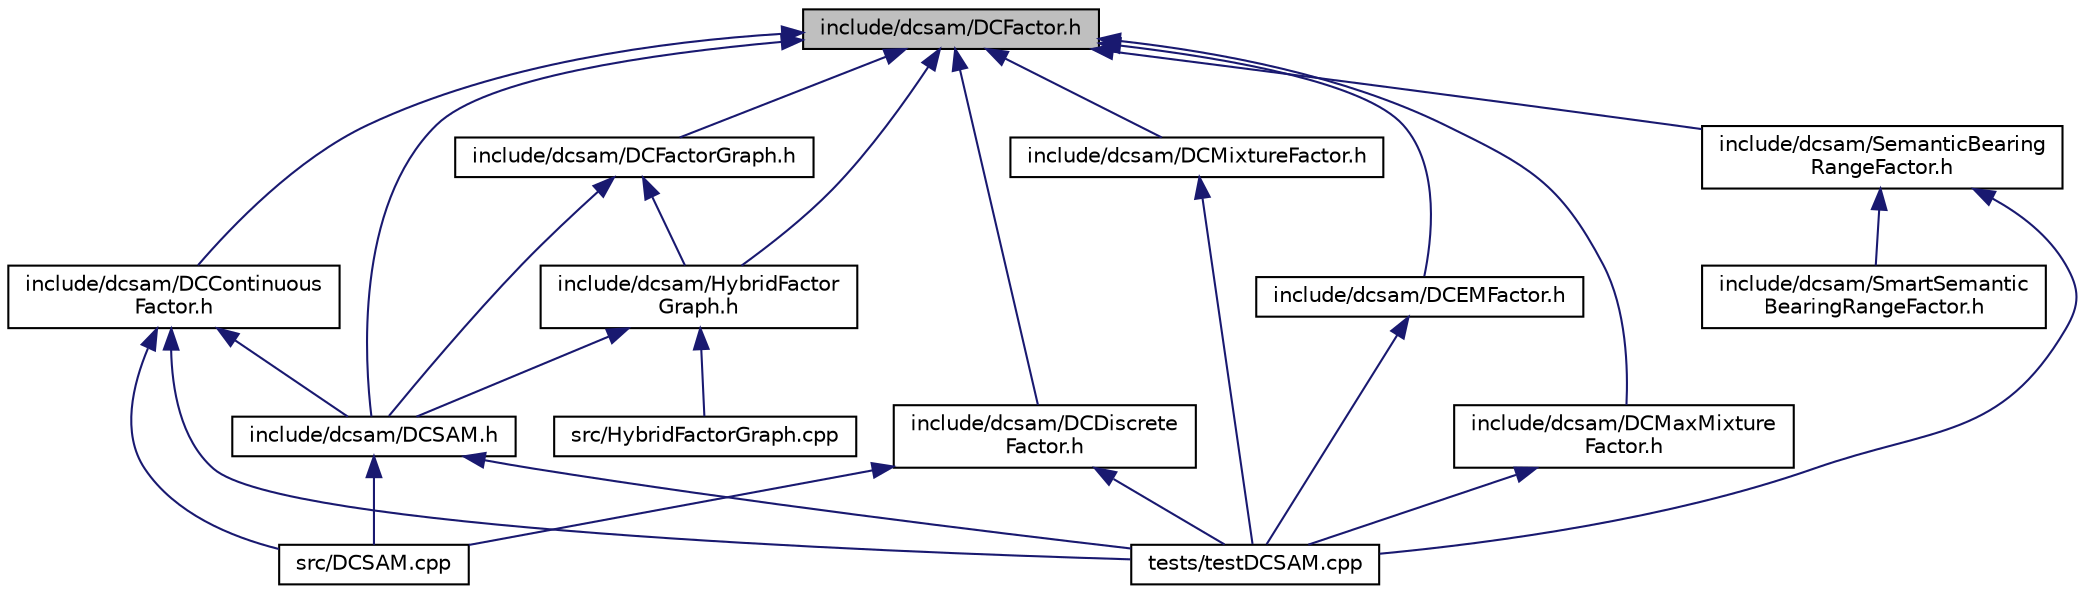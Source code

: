 digraph "include/dcsam/DCFactor.h"
{
 // LATEX_PDF_SIZE
  edge [fontname="Helvetica",fontsize="10",labelfontname="Helvetica",labelfontsize="10"];
  node [fontname="Helvetica",fontsize="10",shape=record];
  Node1 [label="include/dcsam/DCFactor.h",height=0.2,width=0.4,color="black", fillcolor="grey75", style="filled", fontcolor="black",tooltip="Custom discrete-continuous factor."];
  Node1 -> Node2 [dir="back",color="midnightblue",fontsize="10",style="solid",fontname="Helvetica"];
  Node2 [label="include/dcsam/DCContinuous\lFactor.h",height=0.2,width=0.4,color="black", fillcolor="white", style="filled",URL="$_d_c_continuous_factor_8h.html",tooltip="Custom discrete-continuous factor."];
  Node2 -> Node3 [dir="back",color="midnightblue",fontsize="10",style="solid",fontname="Helvetica"];
  Node3 [label="include/dcsam/DCSAM.h",height=0.2,width=0.4,color="black", fillcolor="white", style="filled",URL="$_d_c_s_a_m_8h.html",tooltip="Discrete-Continuous Smoothing and Mapping for Factored Models."];
  Node3 -> Node4 [dir="back",color="midnightblue",fontsize="10",style="solid",fontname="Helvetica"];
  Node4 [label="src/DCSAM.cpp",height=0.2,width=0.4,color="black", fillcolor="white", style="filled",URL="$_d_c_s_a_m_8cpp.html",tooltip="Discrete-Continuous Smoothing and Mapping for Factored Models."];
  Node3 -> Node5 [dir="back",color="midnightblue",fontsize="10",style="solid",fontname="Helvetica"];
  Node5 [label="tests/testDCSAM.cpp",height=0.2,width=0.4,color="black", fillcolor="white", style="filled",URL="$test_d_c_s_a_m_8cpp.html",tooltip="Unit tests for DCSAM."];
  Node2 -> Node4 [dir="back",color="midnightblue",fontsize="10",style="solid",fontname="Helvetica"];
  Node2 -> Node5 [dir="back",color="midnightblue",fontsize="10",style="solid",fontname="Helvetica"];
  Node1 -> Node6 [dir="back",color="midnightblue",fontsize="10",style="solid",fontname="Helvetica"];
  Node6 [label="include/dcsam/DCDiscrete\lFactor.h",height=0.2,width=0.4,color="black", fillcolor="white", style="filled",URL="$_d_c_discrete_factor_8h.html",tooltip="Custom discrete-continuous factor."];
  Node6 -> Node4 [dir="back",color="midnightblue",fontsize="10",style="solid",fontname="Helvetica"];
  Node6 -> Node5 [dir="back",color="midnightblue",fontsize="10",style="solid",fontname="Helvetica"];
  Node1 -> Node7 [dir="back",color="midnightblue",fontsize="10",style="solid",fontname="Helvetica"];
  Node7 [label="include/dcsam/DCEMFactor.h",height=0.2,width=0.4,color="black", fillcolor="white", style="filled",URL="$_d_c_e_m_factor_8h.html",tooltip="Discrete-Continuous EM factor."];
  Node7 -> Node5 [dir="back",color="midnightblue",fontsize="10",style="solid",fontname="Helvetica"];
  Node1 -> Node8 [dir="back",color="midnightblue",fontsize="10",style="solid",fontname="Helvetica"];
  Node8 [label="include/dcsam/DCFactorGraph.h",height=0.2,width=0.4,color="black", fillcolor="white", style="filled",URL="$_d_c_factor_graph_8h.html",tooltip="Simple class for factor graphs of DCFactor type."];
  Node8 -> Node3 [dir="back",color="midnightblue",fontsize="10",style="solid",fontname="Helvetica"];
  Node8 -> Node9 [dir="back",color="midnightblue",fontsize="10",style="solid",fontname="Helvetica"];
  Node9 [label="include/dcsam/HybridFactor\lGraph.h",height=0.2,width=0.4,color="black", fillcolor="white", style="filled",URL="$_hybrid_factor_graph_8h.html",tooltip="Custom hybrid factor graph for discrete + continuous factors."];
  Node9 -> Node3 [dir="back",color="midnightblue",fontsize="10",style="solid",fontname="Helvetica"];
  Node9 -> Node10 [dir="back",color="midnightblue",fontsize="10",style="solid",fontname="Helvetica"];
  Node10 [label="src/HybridFactorGraph.cpp",height=0.2,width=0.4,color="black", fillcolor="white", style="filled",URL="$_hybrid_factor_graph_8cpp.html",tooltip="Custom hybrid factor graph for discrete + continuous factors."];
  Node1 -> Node11 [dir="back",color="midnightblue",fontsize="10",style="solid",fontname="Helvetica"];
  Node11 [label="include/dcsam/DCMaxMixture\lFactor.h",height=0.2,width=0.4,color="black", fillcolor="white", style="filled",URL="$_d_c_max_mixture_factor_8h.html",tooltip="Discrete-Continuous Max-Mixture factor providing several extra interfaces for weight updates and asso..."];
  Node11 -> Node5 [dir="back",color="midnightblue",fontsize="10",style="solid",fontname="Helvetica"];
  Node1 -> Node12 [dir="back",color="midnightblue",fontsize="10",style="solid",fontname="Helvetica"];
  Node12 [label="include/dcsam/DCMixtureFactor.h",height=0.2,width=0.4,color="black", fillcolor="white", style="filled",URL="$_d_c_mixture_factor_8h.html",tooltip="DC Mixture factor."];
  Node12 -> Node5 [dir="back",color="midnightblue",fontsize="10",style="solid",fontname="Helvetica"];
  Node1 -> Node3 [dir="back",color="midnightblue",fontsize="10",style="solid",fontname="Helvetica"];
  Node1 -> Node9 [dir="back",color="midnightblue",fontsize="10",style="solid",fontname="Helvetica"];
  Node1 -> Node13 [dir="back",color="midnightblue",fontsize="10",style="solid",fontname="Helvetica"];
  Node13 [label="include/dcsam/SemanticBearing\lRangeFactor.h",height=0.2,width=0.4,color="black", fillcolor="white", style="filled",URL="$_semantic_bearing_range_factor_8h.html",tooltip="Bearing-range factor that incorporates semantic classes."];
  Node13 -> Node14 [dir="back",color="midnightblue",fontsize="10",style="solid",fontname="Helvetica"];
  Node14 [label="include/dcsam/SmartSemantic\lBearingRangeFactor.h",height=0.2,width=0.4,color="black", fillcolor="white", style="filled",URL="$_smart_semantic_bearing_range_factor_8h.html",tooltip="Updateable semantic bearing-range factor."];
  Node13 -> Node5 [dir="back",color="midnightblue",fontsize="10",style="solid",fontname="Helvetica"];
}
